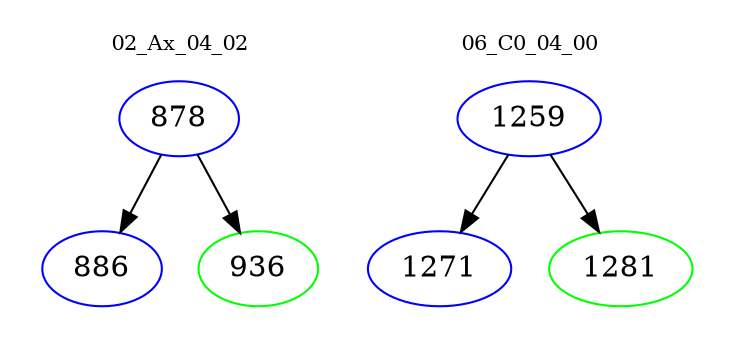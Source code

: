 digraph{
subgraph cluster_0 {
color = white
label = "02_Ax_04_02";
fontsize=10;
T0_878 [label="878", color="blue"]
T0_878 -> T0_886 [color="black"]
T0_886 [label="886", color="blue"]
T0_878 -> T0_936 [color="black"]
T0_936 [label="936", color="green"]
}
subgraph cluster_1 {
color = white
label = "06_C0_04_00";
fontsize=10;
T1_1259 [label="1259", color="blue"]
T1_1259 -> T1_1271 [color="black"]
T1_1271 [label="1271", color="blue"]
T1_1259 -> T1_1281 [color="black"]
T1_1281 [label="1281", color="green"]
}
}
